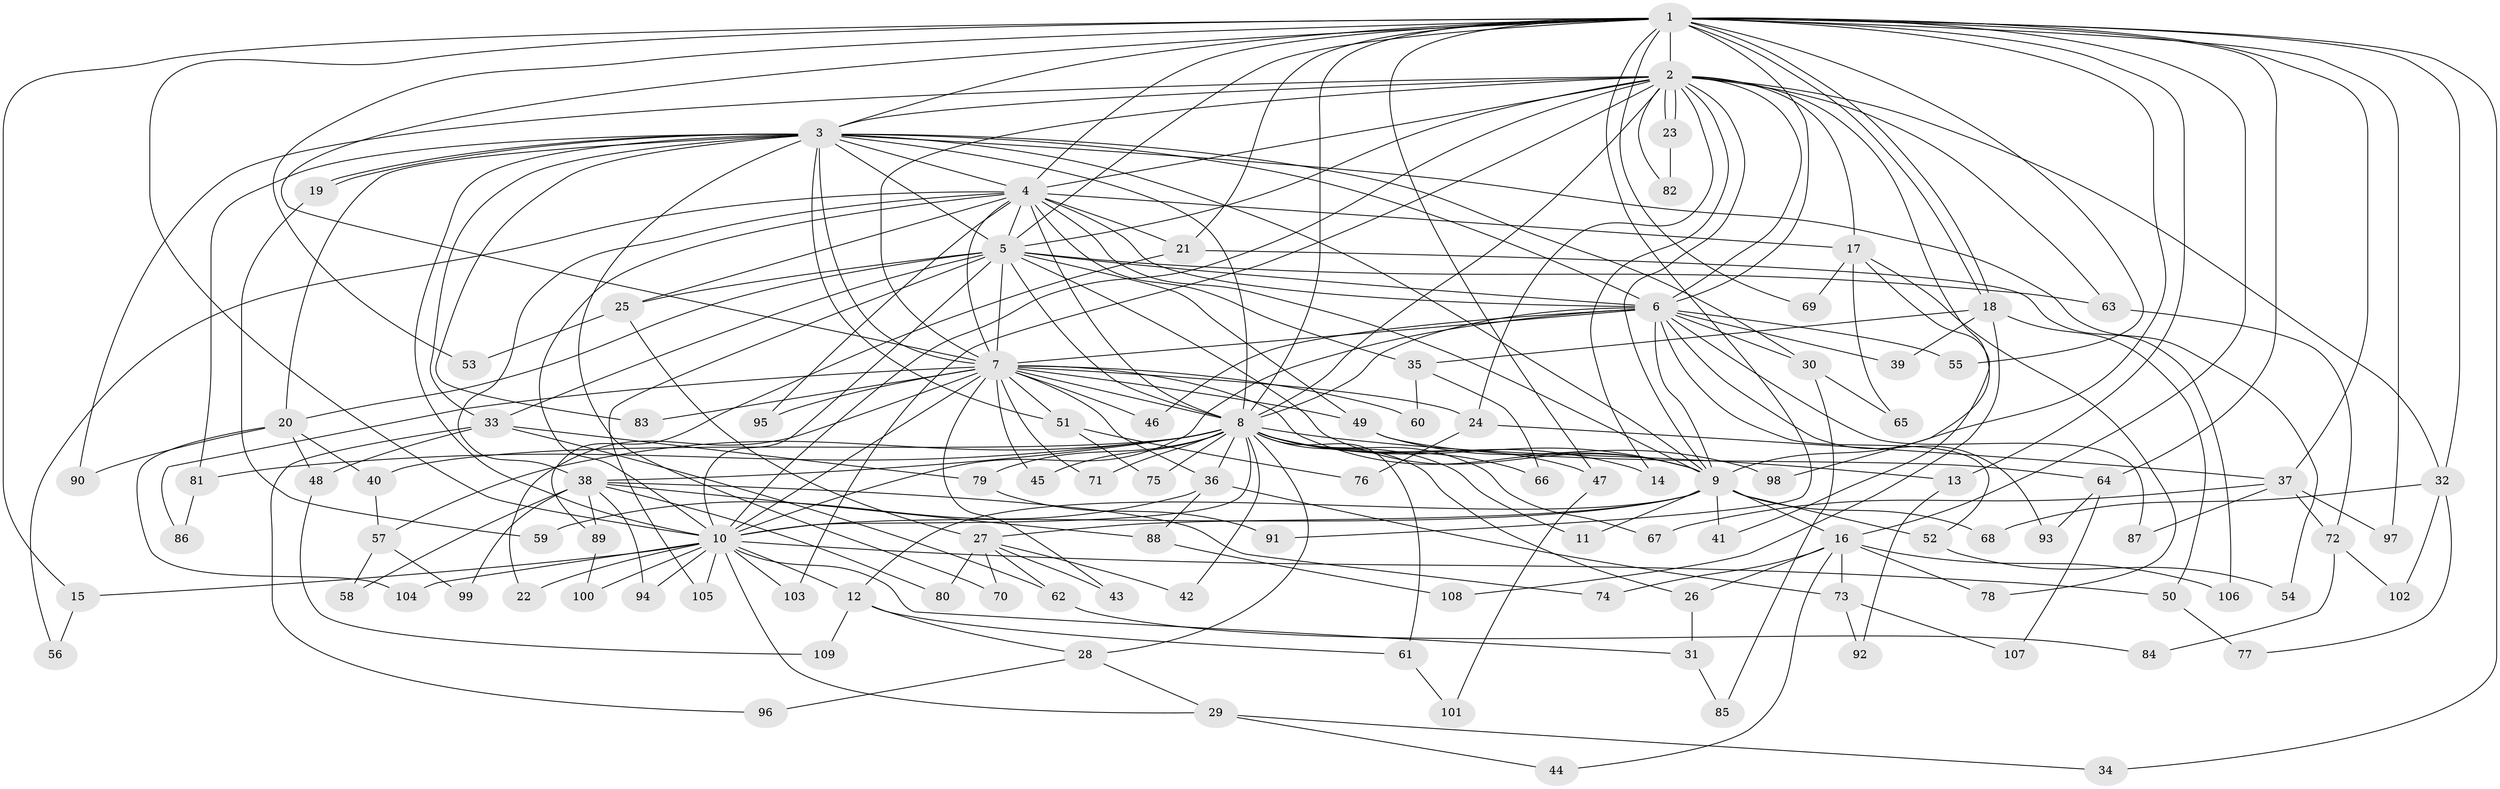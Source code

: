 // Generated by graph-tools (version 1.1) at 2025/35/03/09/25 02:35:05]
// undirected, 109 vertices, 243 edges
graph export_dot {
graph [start="1"]
  node [color=gray90,style=filled];
  1;
  2;
  3;
  4;
  5;
  6;
  7;
  8;
  9;
  10;
  11;
  12;
  13;
  14;
  15;
  16;
  17;
  18;
  19;
  20;
  21;
  22;
  23;
  24;
  25;
  26;
  27;
  28;
  29;
  30;
  31;
  32;
  33;
  34;
  35;
  36;
  37;
  38;
  39;
  40;
  41;
  42;
  43;
  44;
  45;
  46;
  47;
  48;
  49;
  50;
  51;
  52;
  53;
  54;
  55;
  56;
  57;
  58;
  59;
  60;
  61;
  62;
  63;
  64;
  65;
  66;
  67;
  68;
  69;
  70;
  71;
  72;
  73;
  74;
  75;
  76;
  77;
  78;
  79;
  80;
  81;
  82;
  83;
  84;
  85;
  86;
  87;
  88;
  89;
  90;
  91;
  92;
  93;
  94;
  95;
  96;
  97;
  98;
  99;
  100;
  101;
  102;
  103;
  104;
  105;
  106;
  107;
  108;
  109;
  1 -- 2;
  1 -- 3;
  1 -- 4;
  1 -- 5;
  1 -- 6;
  1 -- 7;
  1 -- 8;
  1 -- 9;
  1 -- 10;
  1 -- 13;
  1 -- 15;
  1 -- 16;
  1 -- 18;
  1 -- 18;
  1 -- 21;
  1 -- 32;
  1 -- 34;
  1 -- 37;
  1 -- 47;
  1 -- 53;
  1 -- 55;
  1 -- 64;
  1 -- 69;
  1 -- 91;
  1 -- 97;
  2 -- 3;
  2 -- 4;
  2 -- 5;
  2 -- 6;
  2 -- 7;
  2 -- 8;
  2 -- 9;
  2 -- 10;
  2 -- 14;
  2 -- 17;
  2 -- 23;
  2 -- 23;
  2 -- 24;
  2 -- 32;
  2 -- 63;
  2 -- 82;
  2 -- 90;
  2 -- 98;
  2 -- 103;
  3 -- 4;
  3 -- 5;
  3 -- 6;
  3 -- 7;
  3 -- 8;
  3 -- 9;
  3 -- 10;
  3 -- 19;
  3 -- 19;
  3 -- 20;
  3 -- 30;
  3 -- 33;
  3 -- 51;
  3 -- 54;
  3 -- 70;
  3 -- 81;
  3 -- 83;
  4 -- 5;
  4 -- 6;
  4 -- 7;
  4 -- 8;
  4 -- 9;
  4 -- 10;
  4 -- 17;
  4 -- 21;
  4 -- 25;
  4 -- 35;
  4 -- 38;
  4 -- 56;
  4 -- 95;
  5 -- 6;
  5 -- 7;
  5 -- 8;
  5 -- 9;
  5 -- 10;
  5 -- 20;
  5 -- 25;
  5 -- 33;
  5 -- 49;
  5 -- 63;
  5 -- 105;
  6 -- 7;
  6 -- 8;
  6 -- 9;
  6 -- 10;
  6 -- 30;
  6 -- 39;
  6 -- 46;
  6 -- 52;
  6 -- 55;
  6 -- 87;
  6 -- 93;
  7 -- 8;
  7 -- 9;
  7 -- 10;
  7 -- 22;
  7 -- 24;
  7 -- 36;
  7 -- 43;
  7 -- 45;
  7 -- 46;
  7 -- 49;
  7 -- 51;
  7 -- 60;
  7 -- 71;
  7 -- 83;
  7 -- 86;
  7 -- 95;
  8 -- 9;
  8 -- 10;
  8 -- 11;
  8 -- 13;
  8 -- 14;
  8 -- 26;
  8 -- 28;
  8 -- 36;
  8 -- 38;
  8 -- 40;
  8 -- 42;
  8 -- 45;
  8 -- 47;
  8 -- 57;
  8 -- 61;
  8 -- 66;
  8 -- 67;
  8 -- 71;
  8 -- 75;
  8 -- 79;
  8 -- 81;
  9 -- 10;
  9 -- 11;
  9 -- 12;
  9 -- 16;
  9 -- 27;
  9 -- 41;
  9 -- 52;
  9 -- 68;
  10 -- 12;
  10 -- 15;
  10 -- 22;
  10 -- 29;
  10 -- 31;
  10 -- 50;
  10 -- 94;
  10 -- 100;
  10 -- 103;
  10 -- 104;
  10 -- 105;
  12 -- 28;
  12 -- 61;
  12 -- 109;
  13 -- 92;
  15 -- 56;
  16 -- 26;
  16 -- 44;
  16 -- 73;
  16 -- 74;
  16 -- 78;
  16 -- 106;
  17 -- 41;
  17 -- 65;
  17 -- 69;
  17 -- 78;
  18 -- 35;
  18 -- 39;
  18 -- 50;
  18 -- 108;
  19 -- 59;
  20 -- 40;
  20 -- 48;
  20 -- 90;
  20 -- 104;
  21 -- 89;
  21 -- 106;
  23 -- 82;
  24 -- 37;
  24 -- 76;
  25 -- 27;
  25 -- 53;
  26 -- 31;
  27 -- 42;
  27 -- 43;
  27 -- 62;
  27 -- 70;
  27 -- 80;
  28 -- 29;
  28 -- 96;
  29 -- 34;
  29 -- 44;
  30 -- 65;
  30 -- 85;
  31 -- 85;
  32 -- 68;
  32 -- 77;
  32 -- 102;
  33 -- 48;
  33 -- 62;
  33 -- 79;
  33 -- 96;
  35 -- 60;
  35 -- 66;
  36 -- 59;
  36 -- 73;
  36 -- 88;
  37 -- 67;
  37 -- 72;
  37 -- 87;
  37 -- 97;
  38 -- 58;
  38 -- 74;
  38 -- 80;
  38 -- 88;
  38 -- 89;
  38 -- 94;
  38 -- 99;
  40 -- 57;
  47 -- 101;
  48 -- 109;
  49 -- 64;
  49 -- 98;
  50 -- 77;
  51 -- 75;
  51 -- 76;
  52 -- 54;
  57 -- 58;
  57 -- 99;
  61 -- 101;
  62 -- 84;
  63 -- 72;
  64 -- 93;
  64 -- 107;
  72 -- 84;
  72 -- 102;
  73 -- 92;
  73 -- 107;
  79 -- 91;
  81 -- 86;
  88 -- 108;
  89 -- 100;
}
